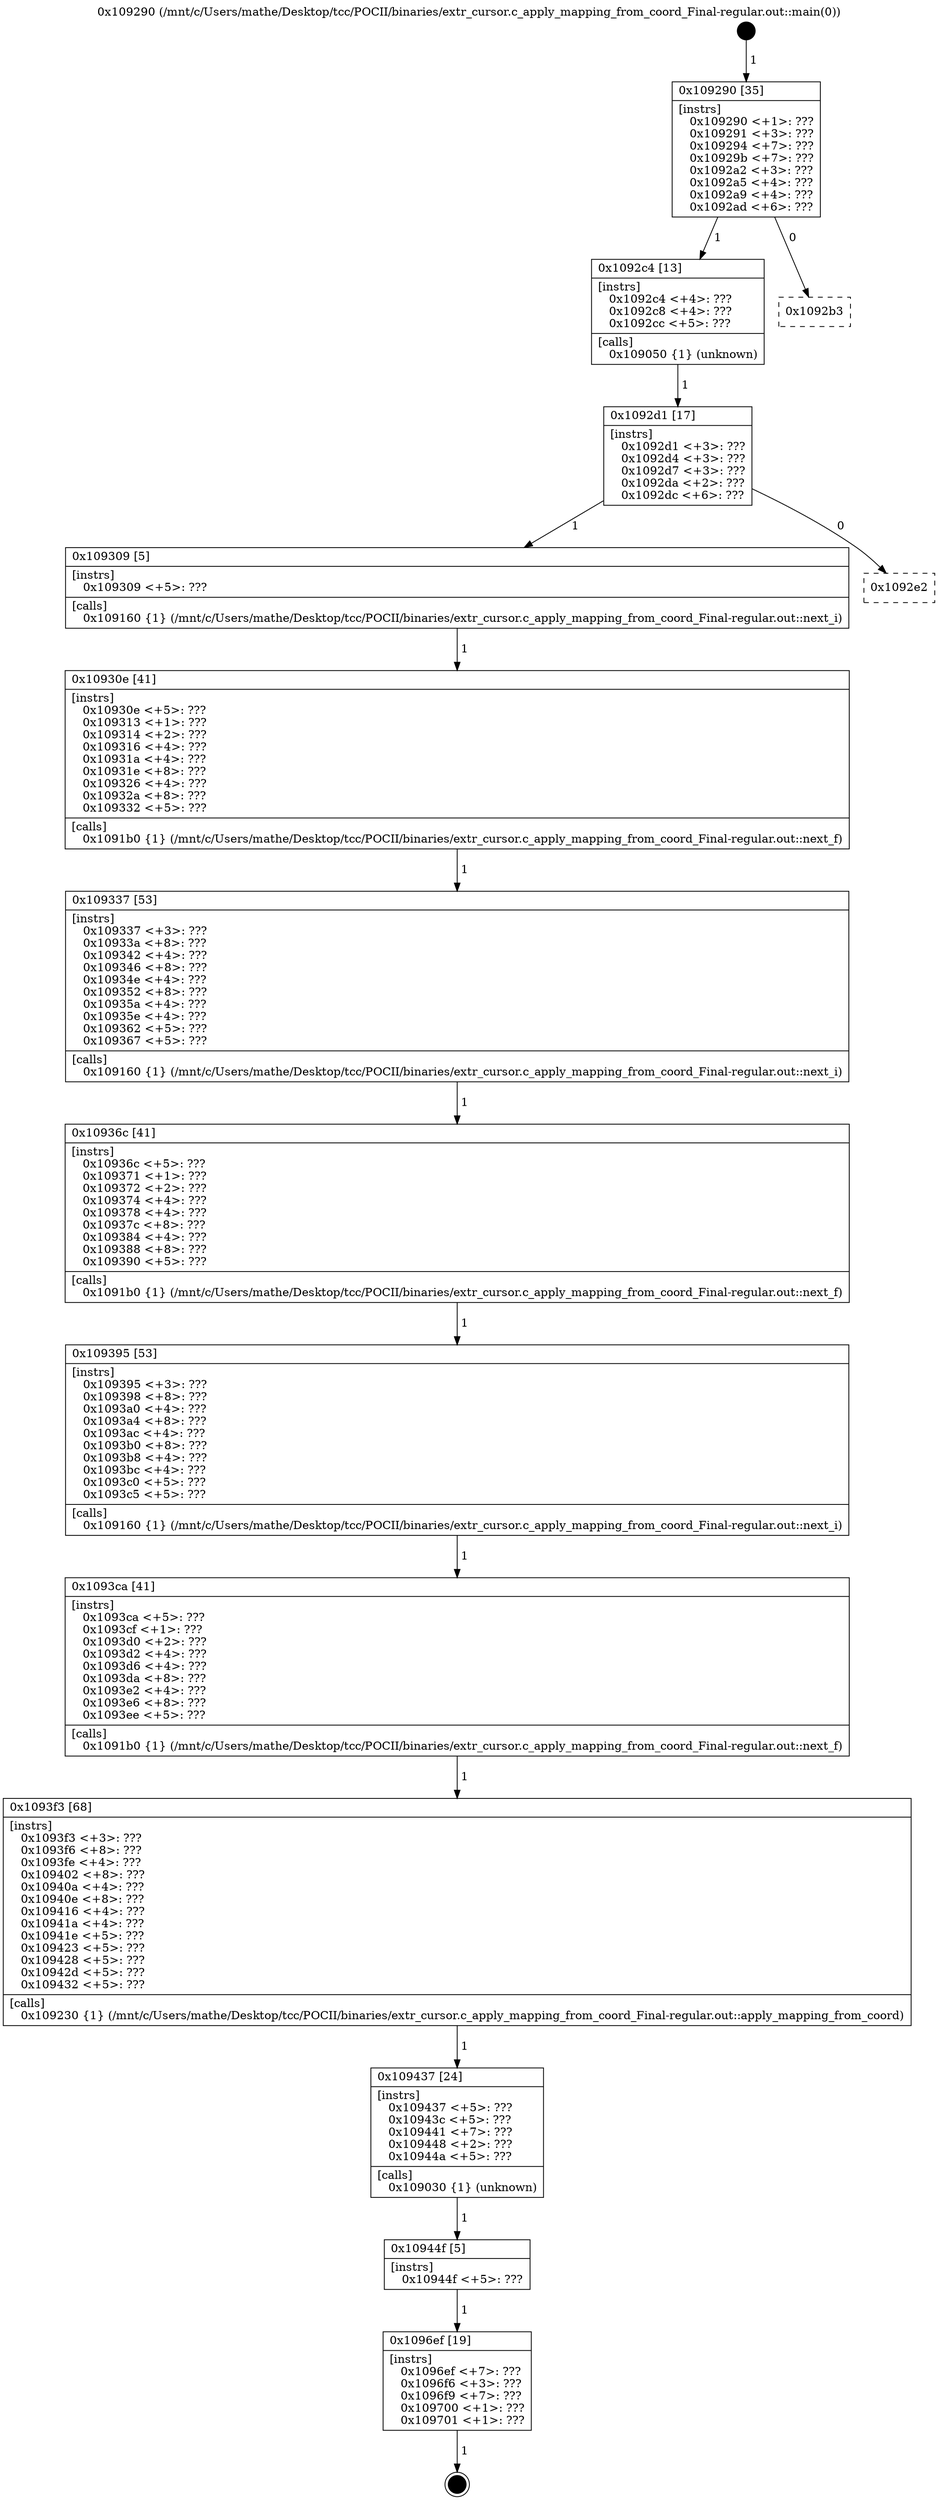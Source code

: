 digraph "0x109290" {
  label = "0x109290 (/mnt/c/Users/mathe/Desktop/tcc/POCII/binaries/extr_cursor.c_apply_mapping_from_coord_Final-regular.out::main(0))"
  labelloc = "t"
  node[shape=record]

  Entry [label="",width=0.3,height=0.3,shape=circle,fillcolor=black,style=filled]
  "0x109290" [label="{
     0x109290 [35]\l
     | [instrs]\l
     &nbsp;&nbsp;0x109290 \<+1\>: ???\l
     &nbsp;&nbsp;0x109291 \<+3\>: ???\l
     &nbsp;&nbsp;0x109294 \<+7\>: ???\l
     &nbsp;&nbsp;0x10929b \<+7\>: ???\l
     &nbsp;&nbsp;0x1092a2 \<+3\>: ???\l
     &nbsp;&nbsp;0x1092a5 \<+4\>: ???\l
     &nbsp;&nbsp;0x1092a9 \<+4\>: ???\l
     &nbsp;&nbsp;0x1092ad \<+6\>: ???\l
  }"]
  "0x1092c4" [label="{
     0x1092c4 [13]\l
     | [instrs]\l
     &nbsp;&nbsp;0x1092c4 \<+4\>: ???\l
     &nbsp;&nbsp;0x1092c8 \<+4\>: ???\l
     &nbsp;&nbsp;0x1092cc \<+5\>: ???\l
     | [calls]\l
     &nbsp;&nbsp;0x109050 \{1\} (unknown)\l
  }"]
  "0x1092b3" [label="{
     0x1092b3\l
  }", style=dashed]
  "0x1092d1" [label="{
     0x1092d1 [17]\l
     | [instrs]\l
     &nbsp;&nbsp;0x1092d1 \<+3\>: ???\l
     &nbsp;&nbsp;0x1092d4 \<+3\>: ???\l
     &nbsp;&nbsp;0x1092d7 \<+3\>: ???\l
     &nbsp;&nbsp;0x1092da \<+2\>: ???\l
     &nbsp;&nbsp;0x1092dc \<+6\>: ???\l
  }"]
  "0x109309" [label="{
     0x109309 [5]\l
     | [instrs]\l
     &nbsp;&nbsp;0x109309 \<+5\>: ???\l
     | [calls]\l
     &nbsp;&nbsp;0x109160 \{1\} (/mnt/c/Users/mathe/Desktop/tcc/POCII/binaries/extr_cursor.c_apply_mapping_from_coord_Final-regular.out::next_i)\l
  }"]
  "0x1092e2" [label="{
     0x1092e2\l
  }", style=dashed]
  "0x10930e" [label="{
     0x10930e [41]\l
     | [instrs]\l
     &nbsp;&nbsp;0x10930e \<+5\>: ???\l
     &nbsp;&nbsp;0x109313 \<+1\>: ???\l
     &nbsp;&nbsp;0x109314 \<+2\>: ???\l
     &nbsp;&nbsp;0x109316 \<+4\>: ???\l
     &nbsp;&nbsp;0x10931a \<+4\>: ???\l
     &nbsp;&nbsp;0x10931e \<+8\>: ???\l
     &nbsp;&nbsp;0x109326 \<+4\>: ???\l
     &nbsp;&nbsp;0x10932a \<+8\>: ???\l
     &nbsp;&nbsp;0x109332 \<+5\>: ???\l
     | [calls]\l
     &nbsp;&nbsp;0x1091b0 \{1\} (/mnt/c/Users/mathe/Desktop/tcc/POCII/binaries/extr_cursor.c_apply_mapping_from_coord_Final-regular.out::next_f)\l
  }"]
  "0x109337" [label="{
     0x109337 [53]\l
     | [instrs]\l
     &nbsp;&nbsp;0x109337 \<+3\>: ???\l
     &nbsp;&nbsp;0x10933a \<+8\>: ???\l
     &nbsp;&nbsp;0x109342 \<+4\>: ???\l
     &nbsp;&nbsp;0x109346 \<+8\>: ???\l
     &nbsp;&nbsp;0x10934e \<+4\>: ???\l
     &nbsp;&nbsp;0x109352 \<+8\>: ???\l
     &nbsp;&nbsp;0x10935a \<+4\>: ???\l
     &nbsp;&nbsp;0x10935e \<+4\>: ???\l
     &nbsp;&nbsp;0x109362 \<+5\>: ???\l
     &nbsp;&nbsp;0x109367 \<+5\>: ???\l
     | [calls]\l
     &nbsp;&nbsp;0x109160 \{1\} (/mnt/c/Users/mathe/Desktop/tcc/POCII/binaries/extr_cursor.c_apply_mapping_from_coord_Final-regular.out::next_i)\l
  }"]
  "0x10936c" [label="{
     0x10936c [41]\l
     | [instrs]\l
     &nbsp;&nbsp;0x10936c \<+5\>: ???\l
     &nbsp;&nbsp;0x109371 \<+1\>: ???\l
     &nbsp;&nbsp;0x109372 \<+2\>: ???\l
     &nbsp;&nbsp;0x109374 \<+4\>: ???\l
     &nbsp;&nbsp;0x109378 \<+4\>: ???\l
     &nbsp;&nbsp;0x10937c \<+8\>: ???\l
     &nbsp;&nbsp;0x109384 \<+4\>: ???\l
     &nbsp;&nbsp;0x109388 \<+8\>: ???\l
     &nbsp;&nbsp;0x109390 \<+5\>: ???\l
     | [calls]\l
     &nbsp;&nbsp;0x1091b0 \{1\} (/mnt/c/Users/mathe/Desktop/tcc/POCII/binaries/extr_cursor.c_apply_mapping_from_coord_Final-regular.out::next_f)\l
  }"]
  "0x109395" [label="{
     0x109395 [53]\l
     | [instrs]\l
     &nbsp;&nbsp;0x109395 \<+3\>: ???\l
     &nbsp;&nbsp;0x109398 \<+8\>: ???\l
     &nbsp;&nbsp;0x1093a0 \<+4\>: ???\l
     &nbsp;&nbsp;0x1093a4 \<+8\>: ???\l
     &nbsp;&nbsp;0x1093ac \<+4\>: ???\l
     &nbsp;&nbsp;0x1093b0 \<+8\>: ???\l
     &nbsp;&nbsp;0x1093b8 \<+4\>: ???\l
     &nbsp;&nbsp;0x1093bc \<+4\>: ???\l
     &nbsp;&nbsp;0x1093c0 \<+5\>: ???\l
     &nbsp;&nbsp;0x1093c5 \<+5\>: ???\l
     | [calls]\l
     &nbsp;&nbsp;0x109160 \{1\} (/mnt/c/Users/mathe/Desktop/tcc/POCII/binaries/extr_cursor.c_apply_mapping_from_coord_Final-regular.out::next_i)\l
  }"]
  "0x1093ca" [label="{
     0x1093ca [41]\l
     | [instrs]\l
     &nbsp;&nbsp;0x1093ca \<+5\>: ???\l
     &nbsp;&nbsp;0x1093cf \<+1\>: ???\l
     &nbsp;&nbsp;0x1093d0 \<+2\>: ???\l
     &nbsp;&nbsp;0x1093d2 \<+4\>: ???\l
     &nbsp;&nbsp;0x1093d6 \<+4\>: ???\l
     &nbsp;&nbsp;0x1093da \<+8\>: ???\l
     &nbsp;&nbsp;0x1093e2 \<+4\>: ???\l
     &nbsp;&nbsp;0x1093e6 \<+8\>: ???\l
     &nbsp;&nbsp;0x1093ee \<+5\>: ???\l
     | [calls]\l
     &nbsp;&nbsp;0x1091b0 \{1\} (/mnt/c/Users/mathe/Desktop/tcc/POCII/binaries/extr_cursor.c_apply_mapping_from_coord_Final-regular.out::next_f)\l
  }"]
  "0x1093f3" [label="{
     0x1093f3 [68]\l
     | [instrs]\l
     &nbsp;&nbsp;0x1093f3 \<+3\>: ???\l
     &nbsp;&nbsp;0x1093f6 \<+8\>: ???\l
     &nbsp;&nbsp;0x1093fe \<+4\>: ???\l
     &nbsp;&nbsp;0x109402 \<+8\>: ???\l
     &nbsp;&nbsp;0x10940a \<+4\>: ???\l
     &nbsp;&nbsp;0x10940e \<+8\>: ???\l
     &nbsp;&nbsp;0x109416 \<+4\>: ???\l
     &nbsp;&nbsp;0x10941a \<+4\>: ???\l
     &nbsp;&nbsp;0x10941e \<+5\>: ???\l
     &nbsp;&nbsp;0x109423 \<+5\>: ???\l
     &nbsp;&nbsp;0x109428 \<+5\>: ???\l
     &nbsp;&nbsp;0x10942d \<+5\>: ???\l
     &nbsp;&nbsp;0x109432 \<+5\>: ???\l
     | [calls]\l
     &nbsp;&nbsp;0x109230 \{1\} (/mnt/c/Users/mathe/Desktop/tcc/POCII/binaries/extr_cursor.c_apply_mapping_from_coord_Final-regular.out::apply_mapping_from_coord)\l
  }"]
  "0x109437" [label="{
     0x109437 [24]\l
     | [instrs]\l
     &nbsp;&nbsp;0x109437 \<+5\>: ???\l
     &nbsp;&nbsp;0x10943c \<+5\>: ???\l
     &nbsp;&nbsp;0x109441 \<+7\>: ???\l
     &nbsp;&nbsp;0x109448 \<+2\>: ???\l
     &nbsp;&nbsp;0x10944a \<+5\>: ???\l
     | [calls]\l
     &nbsp;&nbsp;0x109030 \{1\} (unknown)\l
  }"]
  "0x10944f" [label="{
     0x10944f [5]\l
     | [instrs]\l
     &nbsp;&nbsp;0x10944f \<+5\>: ???\l
  }"]
  "0x1096ef" [label="{
     0x1096ef [19]\l
     | [instrs]\l
     &nbsp;&nbsp;0x1096ef \<+7\>: ???\l
     &nbsp;&nbsp;0x1096f6 \<+3\>: ???\l
     &nbsp;&nbsp;0x1096f9 \<+7\>: ???\l
     &nbsp;&nbsp;0x109700 \<+1\>: ???\l
     &nbsp;&nbsp;0x109701 \<+1\>: ???\l
  }"]
  Exit [label="",width=0.3,height=0.3,shape=circle,fillcolor=black,style=filled,peripheries=2]
  Entry -> "0x109290" [label=" 1"]
  "0x109290" -> "0x1092c4" [label=" 1"]
  "0x109290" -> "0x1092b3" [label=" 0"]
  "0x1092c4" -> "0x1092d1" [label=" 1"]
  "0x1092d1" -> "0x109309" [label=" 1"]
  "0x1092d1" -> "0x1092e2" [label=" 0"]
  "0x109309" -> "0x10930e" [label=" 1"]
  "0x10930e" -> "0x109337" [label=" 1"]
  "0x109337" -> "0x10936c" [label=" 1"]
  "0x10936c" -> "0x109395" [label=" 1"]
  "0x109395" -> "0x1093ca" [label=" 1"]
  "0x1093ca" -> "0x1093f3" [label=" 1"]
  "0x1093f3" -> "0x109437" [label=" 1"]
  "0x109437" -> "0x10944f" [label=" 1"]
  "0x10944f" -> "0x1096ef" [label=" 1"]
  "0x1096ef" -> Exit [label=" 1"]
}
